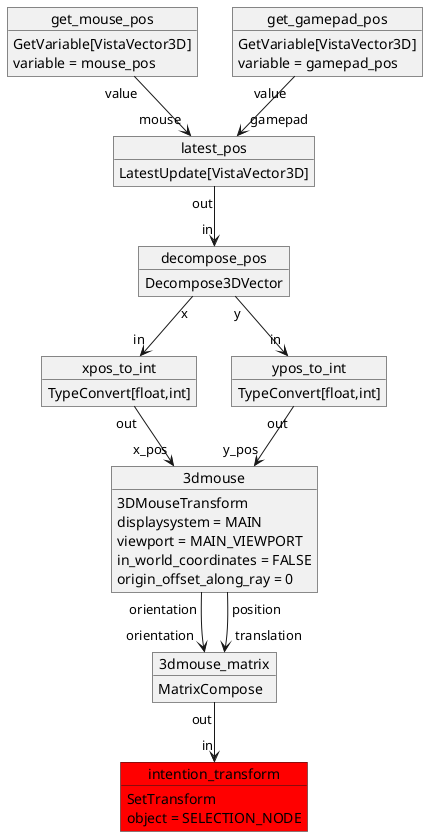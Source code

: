 @startuml
skinparam packageStyle rectangle
/' Nodes '/
/' get mouse and gamepad positions '/
object get_mouse_pos
get_mouse_pos : GetVariable[VistaVector3D]
get_mouse_pos : variable = mouse_pos

object get_gamepad_pos
get_gamepad_pos : GetVariable[VistaVector3D]
get_gamepad_pos : variable = gamepad_pos

/' compare timestamps of positions and select latest '/
object latest_pos
latest_pos : LatestUpdate[VistaVector3D]

/' decompose vector into components '/
object decompose_pos
decompose_pos : Decompose3DVector

object xpos_to_int
xpos_to_int : TypeConvert[float,int]
object ypos_to_int
ypos_to_int : TypeConvert[float,int]

/' values to 3dmouse '/
object 3dmouse
3dmouse : 3DMouseTransform
3dmouse : displaysystem = MAIN
3dmouse : viewport = MAIN_VIEWPORT
3dmouse : in_world_coordinates = FALSE
3dmouse : origin_offset_along_ray = 0

object 3dmouse_matrix
3dmouse_matrix : MatrixCompose

object intention_transform #red
intention_transform : SetTransform
intention_transform : object = SELECTION_NODE

/' Edges '/
/' compare timestamps '/
get_mouse_pos "value" --> "mouse" latest_pos
get_gamepad_pos "value" --> "gamepad" latest_pos

/' decompose latest position vector '/
latest_pos "out" --> "in" decompose_pos
decompose_pos "x" --> "in" xpos_to_int
decompose_pos "y" --> "in" ypos_to_int

/' feed position to intention_transform '/
xpos_to_int "out" --> "x_pos" 3dmouse
ypos_to_int "out" --> "y_pos" 3dmouse

3dmouse "orientation" --> "orientation" 3dmouse_matrix
3dmouse "position" --> "translation" 3dmouse_matrix

3dmouse_matrix "out" --> "in" intention_transform
@enduml
